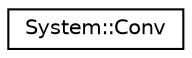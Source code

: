 digraph G
{
  edge [fontname="Helvetica",fontsize="10",labelfontname="Helvetica",labelfontsize="10"];
  node [fontname="Helvetica",fontsize="10",shape=record];
  rankdir="LR";
  Node1 [label="System::Conv",height=0.2,width=0.4,color="black", fillcolor="white", style="filled",URL="$class_system_1_1_conv.html"];
}
